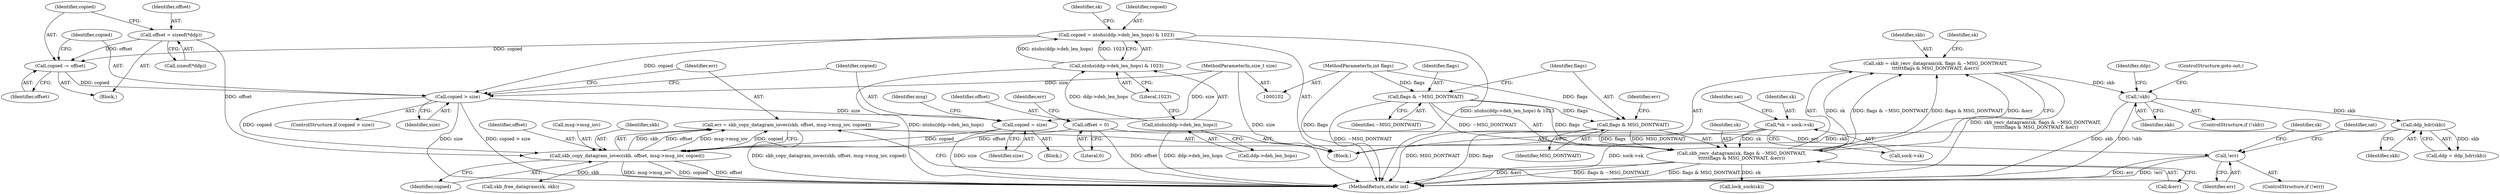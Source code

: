 digraph "0_linux_f3d3342602f8bcbf37d7c46641cb9bca7618eb1c_3@API" {
"1000195" [label="(Call,err = skb_copy_datagram_iovec(skb, offset, msg->msg_iov, copied))"];
"1000197" [label="(Call,skb_copy_datagram_iovec(skb, offset, msg->msg_iov, copied))"];
"1000157" [label="(Call,ddp_hdr(skb))"];
"1000152" [label="(Call,!skb)"];
"1000137" [label="(Call,skb = skb_recv_datagram(sk, flags & ~MSG_DONTWAIT,\n\t\t\t\t\t\tflags & MSG_DONTWAIT, &err))"];
"1000139" [label="(Call,skb_recv_datagram(sk, flags & ~MSG_DONTWAIT,\n\t\t\t\t\t\tflags & MSG_DONTWAIT, &err))"];
"1000110" [label="(Call,*sk = sock->sk)"];
"1000141" [label="(Call,flags & ~MSG_DONTWAIT)"];
"1000107" [label="(MethodParameterIn,int flags)"];
"1000144" [label="(Call,flags & MSG_DONTWAIT)"];
"1000129" [label="(Call,offset = 0)"];
"1000174" [label="(Call,offset = sizeof(*ddp))"];
"1000187" [label="(Call,copied = size)"];
"1000183" [label="(Call,copied > size)"];
"1000159" [label="(Call,copied = ntohs(ddp->deh_len_hops) & 1023)"];
"1000161" [label="(Call,ntohs(ddp->deh_len_hops) & 1023)"];
"1000162" [label="(Call,ntohs(ddp->deh_len_hops))"];
"1000179" [label="(Call,copied -= offset)"];
"1000106" [label="(MethodParameterIn,size_t size)"];
"1000205" [label="(Call,!err)"];
"1000199" [label="(Identifier,offset)"];
"1000142" [label="(Identifier,flags)"];
"1000255" [label="(MethodReturn,static int)"];
"1000183" [label="(Call,copied > size)"];
"1000149" [label="(Call,lock_sock(sk))"];
"1000129" [label="(Call,offset = 0)"];
"1000139" [label="(Call,skb_recv_datagram(sk, flags & ~MSG_DONTWAIT,\n\t\t\t\t\t\tflags & MSG_DONTWAIT, &err))"];
"1000111" [label="(Identifier,sk)"];
"1000200" [label="(Call,msg->msg_iov)"];
"1000158" [label="(Identifier,skb)"];
"1000130" [label="(Identifier,offset)"];
"1000175" [label="(Identifier,offset)"];
"1000161" [label="(Call,ntohs(ddp->deh_len_hops) & 1023)"];
"1000170" [label="(Identifier,sk)"];
"1000163" [label="(Call,ddp->deh_len_hops)"];
"1000160" [label="(Identifier,copied)"];
"1000106" [label="(MethodParameterIn,size_t size)"];
"1000159" [label="(Call,copied = ntohs(ddp->deh_len_hops) & 1023)"];
"1000203" [label="(Identifier,copied)"];
"1000162" [label="(Call,ntohs(ddp->deh_len_hops))"];
"1000156" [label="(Identifier,ddp)"];
"1000148" [label="(Identifier,err)"];
"1000157" [label="(Call,ddp_hdr(skb))"];
"1000143" [label="(Identifier,~MSG_DONTWAIT)"];
"1000180" [label="(Identifier,copied)"];
"1000134" [label="(Identifier,err)"];
"1000249" [label="(Identifier,sk)"];
"1000155" [label="(Call,ddp = ddp_hdr(skb))"];
"1000140" [label="(Identifier,sk)"];
"1000144" [label="(Call,flags & MSG_DONTWAIT)"];
"1000206" [label="(Identifier,err)"];
"1000173" [label="(Block,)"];
"1000189" [label="(Identifier,size)"];
"1000147" [label="(Call,&err)"];
"1000117" [label="(Identifier,sat)"];
"1000141" [label="(Call,flags & ~MSG_DONTWAIT)"];
"1000174" [label="(Call,offset = sizeof(*ddp))"];
"1000110" [label="(Call,*sk = sock->sk)"];
"1000150" [label="(Identifier,sk)"];
"1000176" [label="(Call,sizeof(*ddp))"];
"1000186" [label="(Block,)"];
"1000185" [label="(Identifier,size)"];
"1000181" [label="(Identifier,offset)"];
"1000198" [label="(Identifier,skb)"];
"1000248" [label="(Call,skb_free_datagram(sk, skb))"];
"1000166" [label="(Literal,1023)"];
"1000209" [label="(Identifier,sat)"];
"1000187" [label="(Call,copied = size)"];
"1000107" [label="(MethodParameterIn,int flags)"];
"1000196" [label="(Identifier,err)"];
"1000188" [label="(Identifier,copied)"];
"1000192" [label="(Identifier,msg)"];
"1000184" [label="(Identifier,copied)"];
"1000152" [label="(Call,!skb)"];
"1000138" [label="(Identifier,skb)"];
"1000204" [label="(ControlStructure,if (!err))"];
"1000205" [label="(Call,!err)"];
"1000154" [label="(ControlStructure,goto out;)"];
"1000112" [label="(Call,sock->sk)"];
"1000131" [label="(Literal,0)"];
"1000182" [label="(ControlStructure,if (copied > size))"];
"1000197" [label="(Call,skb_copy_datagram_iovec(skb, offset, msg->msg_iov, copied))"];
"1000137" [label="(Call,skb = skb_recv_datagram(sk, flags & ~MSG_DONTWAIT,\n\t\t\t\t\t\tflags & MSG_DONTWAIT, &err))"];
"1000195" [label="(Call,err = skb_copy_datagram_iovec(skb, offset, msg->msg_iov, copied))"];
"1000146" [label="(Identifier,MSG_DONTWAIT)"];
"1000108" [label="(Block,)"];
"1000153" [label="(Identifier,skb)"];
"1000179" [label="(Call,copied -= offset)"];
"1000145" [label="(Identifier,flags)"];
"1000151" [label="(ControlStructure,if (!skb))"];
"1000195" -> "1000108"  [label="AST: "];
"1000195" -> "1000197"  [label="CFG: "];
"1000196" -> "1000195"  [label="AST: "];
"1000197" -> "1000195"  [label="AST: "];
"1000206" -> "1000195"  [label="CFG: "];
"1000195" -> "1000255"  [label="DDG: skb_copy_datagram_iovec(skb, offset, msg->msg_iov, copied)"];
"1000197" -> "1000195"  [label="DDG: skb"];
"1000197" -> "1000195"  [label="DDG: offset"];
"1000197" -> "1000195"  [label="DDG: msg->msg_iov"];
"1000197" -> "1000195"  [label="DDG: copied"];
"1000195" -> "1000205"  [label="DDG: err"];
"1000197" -> "1000203"  [label="CFG: "];
"1000198" -> "1000197"  [label="AST: "];
"1000199" -> "1000197"  [label="AST: "];
"1000200" -> "1000197"  [label="AST: "];
"1000203" -> "1000197"  [label="AST: "];
"1000197" -> "1000255"  [label="DDG: msg->msg_iov"];
"1000197" -> "1000255"  [label="DDG: copied"];
"1000197" -> "1000255"  [label="DDG: offset"];
"1000157" -> "1000197"  [label="DDG: skb"];
"1000129" -> "1000197"  [label="DDG: offset"];
"1000174" -> "1000197"  [label="DDG: offset"];
"1000187" -> "1000197"  [label="DDG: copied"];
"1000183" -> "1000197"  [label="DDG: copied"];
"1000197" -> "1000248"  [label="DDG: skb"];
"1000157" -> "1000155"  [label="AST: "];
"1000157" -> "1000158"  [label="CFG: "];
"1000158" -> "1000157"  [label="AST: "];
"1000155" -> "1000157"  [label="CFG: "];
"1000157" -> "1000155"  [label="DDG: skb"];
"1000152" -> "1000157"  [label="DDG: skb"];
"1000152" -> "1000151"  [label="AST: "];
"1000152" -> "1000153"  [label="CFG: "];
"1000153" -> "1000152"  [label="AST: "];
"1000154" -> "1000152"  [label="CFG: "];
"1000156" -> "1000152"  [label="CFG: "];
"1000152" -> "1000255"  [label="DDG: skb"];
"1000152" -> "1000255"  [label="DDG: !skb"];
"1000137" -> "1000152"  [label="DDG: skb"];
"1000137" -> "1000108"  [label="AST: "];
"1000137" -> "1000139"  [label="CFG: "];
"1000138" -> "1000137"  [label="AST: "];
"1000139" -> "1000137"  [label="AST: "];
"1000150" -> "1000137"  [label="CFG: "];
"1000137" -> "1000255"  [label="DDG: skb_recv_datagram(sk, flags & ~MSG_DONTWAIT,\n\t\t\t\t\t\tflags & MSG_DONTWAIT, &err)"];
"1000139" -> "1000137"  [label="DDG: sk"];
"1000139" -> "1000137"  [label="DDG: flags & ~MSG_DONTWAIT"];
"1000139" -> "1000137"  [label="DDG: flags & MSG_DONTWAIT"];
"1000139" -> "1000137"  [label="DDG: &err"];
"1000139" -> "1000147"  [label="CFG: "];
"1000140" -> "1000139"  [label="AST: "];
"1000141" -> "1000139"  [label="AST: "];
"1000144" -> "1000139"  [label="AST: "];
"1000147" -> "1000139"  [label="AST: "];
"1000139" -> "1000255"  [label="DDG: flags & ~MSG_DONTWAIT"];
"1000139" -> "1000255"  [label="DDG: flags & MSG_DONTWAIT"];
"1000139" -> "1000255"  [label="DDG: &err"];
"1000110" -> "1000139"  [label="DDG: sk"];
"1000141" -> "1000139"  [label="DDG: flags"];
"1000141" -> "1000139"  [label="DDG: ~MSG_DONTWAIT"];
"1000144" -> "1000139"  [label="DDG: flags"];
"1000144" -> "1000139"  [label="DDG: MSG_DONTWAIT"];
"1000139" -> "1000149"  [label="DDG: sk"];
"1000110" -> "1000108"  [label="AST: "];
"1000110" -> "1000112"  [label="CFG: "];
"1000111" -> "1000110"  [label="AST: "];
"1000112" -> "1000110"  [label="AST: "];
"1000117" -> "1000110"  [label="CFG: "];
"1000110" -> "1000255"  [label="DDG: sock->sk"];
"1000141" -> "1000143"  [label="CFG: "];
"1000142" -> "1000141"  [label="AST: "];
"1000143" -> "1000141"  [label="AST: "];
"1000145" -> "1000141"  [label="CFG: "];
"1000141" -> "1000255"  [label="DDG: ~MSG_DONTWAIT"];
"1000107" -> "1000141"  [label="DDG: flags"];
"1000141" -> "1000144"  [label="DDG: flags"];
"1000107" -> "1000102"  [label="AST: "];
"1000107" -> "1000255"  [label="DDG: flags"];
"1000107" -> "1000144"  [label="DDG: flags"];
"1000144" -> "1000146"  [label="CFG: "];
"1000145" -> "1000144"  [label="AST: "];
"1000146" -> "1000144"  [label="AST: "];
"1000148" -> "1000144"  [label="CFG: "];
"1000144" -> "1000255"  [label="DDG: flags"];
"1000144" -> "1000255"  [label="DDG: MSG_DONTWAIT"];
"1000129" -> "1000108"  [label="AST: "];
"1000129" -> "1000131"  [label="CFG: "];
"1000130" -> "1000129"  [label="AST: "];
"1000131" -> "1000129"  [label="AST: "];
"1000134" -> "1000129"  [label="CFG: "];
"1000129" -> "1000255"  [label="DDG: offset"];
"1000174" -> "1000173"  [label="AST: "];
"1000174" -> "1000176"  [label="CFG: "];
"1000175" -> "1000174"  [label="AST: "];
"1000176" -> "1000174"  [label="AST: "];
"1000180" -> "1000174"  [label="CFG: "];
"1000174" -> "1000179"  [label="DDG: offset"];
"1000187" -> "1000186"  [label="AST: "];
"1000187" -> "1000189"  [label="CFG: "];
"1000188" -> "1000187"  [label="AST: "];
"1000189" -> "1000187"  [label="AST: "];
"1000192" -> "1000187"  [label="CFG: "];
"1000187" -> "1000255"  [label="DDG: size"];
"1000183" -> "1000187"  [label="DDG: size"];
"1000106" -> "1000187"  [label="DDG: size"];
"1000183" -> "1000182"  [label="AST: "];
"1000183" -> "1000185"  [label="CFG: "];
"1000184" -> "1000183"  [label="AST: "];
"1000185" -> "1000183"  [label="AST: "];
"1000188" -> "1000183"  [label="CFG: "];
"1000196" -> "1000183"  [label="CFG: "];
"1000183" -> "1000255"  [label="DDG: size"];
"1000183" -> "1000255"  [label="DDG: copied > size"];
"1000159" -> "1000183"  [label="DDG: copied"];
"1000179" -> "1000183"  [label="DDG: copied"];
"1000106" -> "1000183"  [label="DDG: size"];
"1000159" -> "1000108"  [label="AST: "];
"1000159" -> "1000161"  [label="CFG: "];
"1000160" -> "1000159"  [label="AST: "];
"1000161" -> "1000159"  [label="AST: "];
"1000170" -> "1000159"  [label="CFG: "];
"1000159" -> "1000255"  [label="DDG: ntohs(ddp->deh_len_hops) & 1023"];
"1000161" -> "1000159"  [label="DDG: ntohs(ddp->deh_len_hops)"];
"1000161" -> "1000159"  [label="DDG: 1023"];
"1000159" -> "1000179"  [label="DDG: copied"];
"1000161" -> "1000166"  [label="CFG: "];
"1000162" -> "1000161"  [label="AST: "];
"1000166" -> "1000161"  [label="AST: "];
"1000161" -> "1000255"  [label="DDG: ntohs(ddp->deh_len_hops)"];
"1000162" -> "1000161"  [label="DDG: ddp->deh_len_hops"];
"1000162" -> "1000163"  [label="CFG: "];
"1000163" -> "1000162"  [label="AST: "];
"1000166" -> "1000162"  [label="CFG: "];
"1000162" -> "1000255"  [label="DDG: ddp->deh_len_hops"];
"1000179" -> "1000173"  [label="AST: "];
"1000179" -> "1000181"  [label="CFG: "];
"1000180" -> "1000179"  [label="AST: "];
"1000181" -> "1000179"  [label="AST: "];
"1000184" -> "1000179"  [label="CFG: "];
"1000106" -> "1000102"  [label="AST: "];
"1000106" -> "1000255"  [label="DDG: size"];
"1000205" -> "1000204"  [label="AST: "];
"1000205" -> "1000206"  [label="CFG: "];
"1000206" -> "1000205"  [label="AST: "];
"1000209" -> "1000205"  [label="CFG: "];
"1000249" -> "1000205"  [label="CFG: "];
"1000205" -> "1000255"  [label="DDG: err"];
"1000205" -> "1000255"  [label="DDG: !err"];
}
